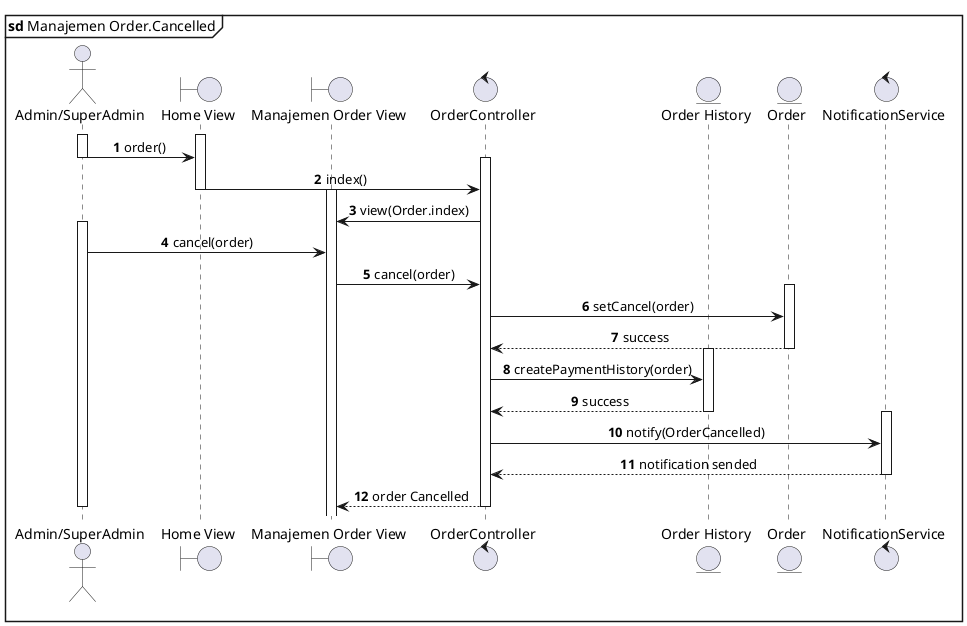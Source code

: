 @startuml Order Manajemen.Cancelled
mainframe **sd** Manajemen Order.Cancelled
actor "Admin/SuperAdmin"  as User
boundary "Home View" as HomeView
boundary "Manajemen Order View" as OrderView
control OrderController 
entity "Order History" as OrderHistoryModel
entity Order as OrderModel
control NotificationService as NotifService

autonumber
' autoactivate on
skinparam SequenceMessageAlignment center

activate User
activate HomeView
User->HomeView: order()
deactivate User
activate OrderController
HomeView->OrderController: index()
deactivate HomeView
activate OrderView
OrderController->OrderView: view(Order.index)
activate User
User->OrderView: cancel(order)
OrderView->OrderController: cancel(order)
activate OrderModel
OrderController->OrderModel: setCancel(order)
OrderModel-->OrderController: success
deactivate OrderModel

activate OrderHistoryModel
OrderController->OrderHistoryModel: createPaymentHistory(order)
OrderHistoryModel-->OrderController: success
deactivate OrderHistoryModel
activate NotifService
OrderController->NotifService: notify(OrderCancelled)
NotifService-->OrderController: notification sended
deactivate NotifService
OrderController-->OrderView: order Cancelled
deactivate User
deactivate OrderController

@enduml